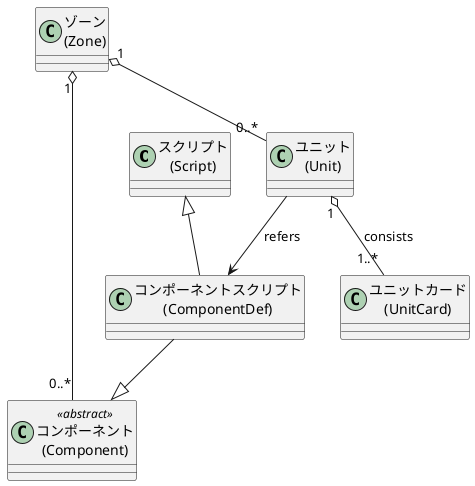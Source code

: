 @startuml

' 日本語は表示名、関係はASCIIエイリアスで接続（安全策）
class "スクリプト\n(Script)" as Script
class "コンポーネント\n(Component)" as Component <<abstract>>
class "コンポーネントスクリプト\n(ComponentDef)" as ComponentDef
class "ユニット\n(Unit)" as Unit
class "ユニットカード\n(UnitCard)" as UnitCard
class "ゾーン\n(Zone)" as Zone

' 継承
Script <|-- ComponentDef
ComponentDef --|> Component

' 関連
Unit --> ComponentDef : refers
Unit "1" o-- "1..*" UnitCard : consists

Zone "1" o-- "0..*" Component
Zone "1" o-- "0..*" Unit

@enduml